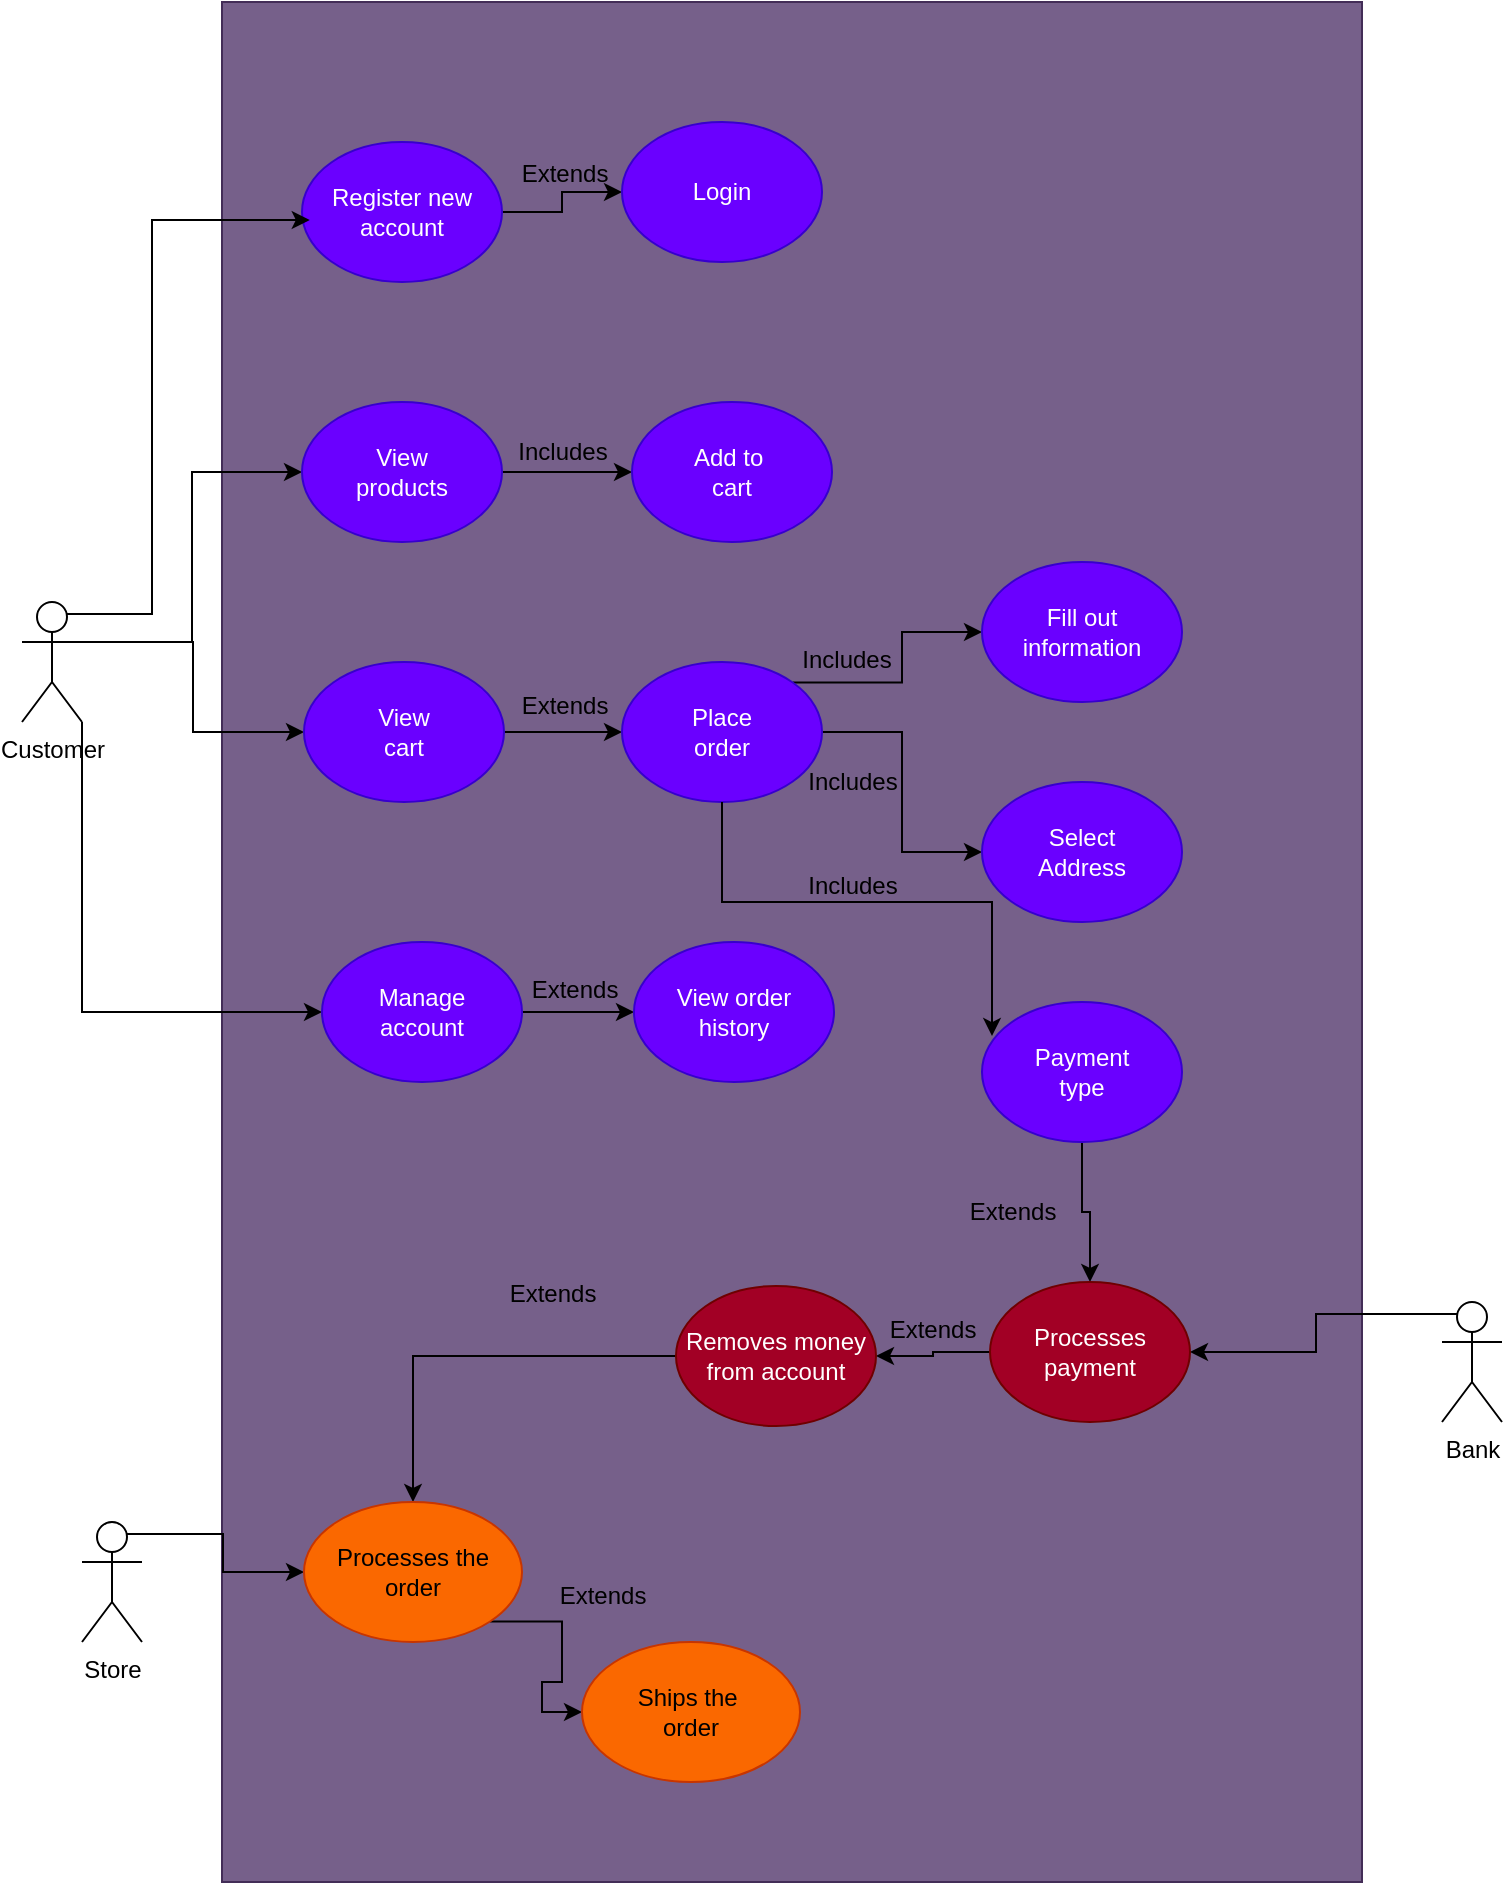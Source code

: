 <mxfile version="24.7.17">
  <diagram name="Page-1" id="F31AsnWn1HlUa26QjGf0">
    <mxGraphModel dx="880" dy="572" grid="1" gridSize="10" guides="1" tooltips="1" connect="1" arrows="1" fold="1" page="1" pageScale="1" pageWidth="850" pageHeight="1100" math="0" shadow="0">
      <root>
        <mxCell id="0" />
        <mxCell id="1" parent="0" />
        <mxCell id="ndfhfh2HmXfMCHbsn1Jg-13" value="" style="rounded=0;whiteSpace=wrap;html=1;fillColor=#76608a;fontColor=#ffffff;strokeColor=#432D57;" vertex="1" parent="1">
          <mxGeometry x="170" y="40" width="570" height="940" as="geometry" />
        </mxCell>
        <mxCell id="ndfhfh2HmXfMCHbsn1Jg-36" style="edgeStyle=orthogonalEdgeStyle;rounded=0;orthogonalLoop=1;jettySize=auto;html=1;exitX=1;exitY=0.333;exitDx=0;exitDy=0;exitPerimeter=0;entryX=0;entryY=0.5;entryDx=0;entryDy=0;" edge="1" parent="1" source="ndfhfh2HmXfMCHbsn1Jg-1" target="ndfhfh2HmXfMCHbsn1Jg-16">
          <mxGeometry relative="1" as="geometry" />
        </mxCell>
        <mxCell id="ndfhfh2HmXfMCHbsn1Jg-39" style="edgeStyle=orthogonalEdgeStyle;rounded=0;orthogonalLoop=1;jettySize=auto;html=1;exitX=1;exitY=0.333;exitDx=0;exitDy=0;exitPerimeter=0;" edge="1" parent="1" source="ndfhfh2HmXfMCHbsn1Jg-1" target="ndfhfh2HmXfMCHbsn1Jg-17">
          <mxGeometry relative="1" as="geometry" />
        </mxCell>
        <mxCell id="ndfhfh2HmXfMCHbsn1Jg-43" style="edgeStyle=orthogonalEdgeStyle;rounded=0;orthogonalLoop=1;jettySize=auto;html=1;exitX=1;exitY=1;exitDx=0;exitDy=0;exitPerimeter=0;entryX=0;entryY=0.5;entryDx=0;entryDy=0;" edge="1" parent="1" source="ndfhfh2HmXfMCHbsn1Jg-1" target="ndfhfh2HmXfMCHbsn1Jg-26">
          <mxGeometry relative="1" as="geometry" />
        </mxCell>
        <mxCell id="ndfhfh2HmXfMCHbsn1Jg-1" value="Customer" style="shape=umlActor;verticalLabelPosition=bottom;verticalAlign=top;html=1;outlineConnect=0;" vertex="1" parent="1">
          <mxGeometry x="70" y="340" width="30" height="60" as="geometry" />
        </mxCell>
        <mxCell id="ndfhfh2HmXfMCHbsn1Jg-33" style="edgeStyle=orthogonalEdgeStyle;rounded=0;orthogonalLoop=1;jettySize=auto;html=1;exitX=1;exitY=0.5;exitDx=0;exitDy=0;" edge="1" parent="1" source="ndfhfh2HmXfMCHbsn1Jg-14" target="ndfhfh2HmXfMCHbsn1Jg-15">
          <mxGeometry relative="1" as="geometry" />
        </mxCell>
        <mxCell id="ndfhfh2HmXfMCHbsn1Jg-14" value="Register new&lt;div&gt;account&lt;/div&gt;" style="ellipse;whiteSpace=wrap;html=1;fillColor=#6a00ff;fontColor=#ffffff;strokeColor=#3700CC;" vertex="1" parent="1">
          <mxGeometry x="210" y="110" width="100" height="70" as="geometry" />
        </mxCell>
        <mxCell id="ndfhfh2HmXfMCHbsn1Jg-15" value="Login" style="ellipse;whiteSpace=wrap;html=1;fillColor=#6a00ff;fontColor=#ffffff;strokeColor=#3700CC;" vertex="1" parent="1">
          <mxGeometry x="370" y="100" width="100" height="70" as="geometry" />
        </mxCell>
        <mxCell id="ndfhfh2HmXfMCHbsn1Jg-37" style="edgeStyle=orthogonalEdgeStyle;rounded=0;orthogonalLoop=1;jettySize=auto;html=1;exitX=1;exitY=0.5;exitDx=0;exitDy=0;entryX=0;entryY=0.5;entryDx=0;entryDy=0;" edge="1" parent="1" source="ndfhfh2HmXfMCHbsn1Jg-16" target="ndfhfh2HmXfMCHbsn1Jg-18">
          <mxGeometry relative="1" as="geometry" />
        </mxCell>
        <mxCell id="ndfhfh2HmXfMCHbsn1Jg-16" value="View&lt;div&gt;products&lt;/div&gt;" style="ellipse;whiteSpace=wrap;html=1;fillColor=#6a00ff;fontColor=#ffffff;strokeColor=#3700CC;" vertex="1" parent="1">
          <mxGeometry x="210" y="240" width="100" height="70" as="geometry" />
        </mxCell>
        <mxCell id="ndfhfh2HmXfMCHbsn1Jg-40" style="edgeStyle=orthogonalEdgeStyle;rounded=0;orthogonalLoop=1;jettySize=auto;html=1;exitX=1;exitY=0.5;exitDx=0;exitDy=0;" edge="1" parent="1" source="ndfhfh2HmXfMCHbsn1Jg-17" target="ndfhfh2HmXfMCHbsn1Jg-19">
          <mxGeometry relative="1" as="geometry" />
        </mxCell>
        <mxCell id="ndfhfh2HmXfMCHbsn1Jg-17" value="View&lt;div&gt;cart&lt;/div&gt;" style="ellipse;whiteSpace=wrap;html=1;fillColor=#6a00ff;fontColor=#ffffff;strokeColor=#3700CC;" vertex="1" parent="1">
          <mxGeometry x="211" y="370" width="100" height="70" as="geometry" />
        </mxCell>
        <mxCell id="ndfhfh2HmXfMCHbsn1Jg-18" value="Add to&amp;nbsp;&lt;div&gt;cart&lt;/div&gt;" style="ellipse;whiteSpace=wrap;html=1;fillColor=#6a00ff;fontColor=#ffffff;strokeColor=#3700CC;" vertex="1" parent="1">
          <mxGeometry x="375" y="240" width="100" height="70" as="geometry" />
        </mxCell>
        <mxCell id="ndfhfh2HmXfMCHbsn1Jg-46" value="" style="edgeStyle=orthogonalEdgeStyle;rounded=0;orthogonalLoop=1;jettySize=auto;html=1;" edge="1" parent="1" source="ndfhfh2HmXfMCHbsn1Jg-19" target="ndfhfh2HmXfMCHbsn1Jg-21">
          <mxGeometry relative="1" as="geometry" />
        </mxCell>
        <mxCell id="ndfhfh2HmXfMCHbsn1Jg-47" style="edgeStyle=orthogonalEdgeStyle;rounded=0;orthogonalLoop=1;jettySize=auto;html=1;exitX=1;exitY=0;exitDx=0;exitDy=0;" edge="1" parent="1" source="ndfhfh2HmXfMCHbsn1Jg-19" target="ndfhfh2HmXfMCHbsn1Jg-20">
          <mxGeometry relative="1" as="geometry" />
        </mxCell>
        <mxCell id="ndfhfh2HmXfMCHbsn1Jg-19" value="Place&lt;div&gt;order&lt;/div&gt;" style="ellipse;whiteSpace=wrap;html=1;fillColor=#6a00ff;fontColor=#ffffff;strokeColor=#3700CC;" vertex="1" parent="1">
          <mxGeometry x="370" y="370" width="100" height="70" as="geometry" />
        </mxCell>
        <mxCell id="ndfhfh2HmXfMCHbsn1Jg-20" value="Fill out&lt;div&gt;information&lt;/div&gt;" style="ellipse;whiteSpace=wrap;html=1;fillColor=#6a00ff;fontColor=#ffffff;strokeColor=#3700CC;" vertex="1" parent="1">
          <mxGeometry x="550" y="320" width="100" height="70" as="geometry" />
        </mxCell>
        <mxCell id="ndfhfh2HmXfMCHbsn1Jg-21" value="Select&lt;div&gt;Address&lt;/div&gt;" style="ellipse;whiteSpace=wrap;html=1;fillColor=#6a00ff;fontColor=#ffffff;strokeColor=#3700CC;" vertex="1" parent="1">
          <mxGeometry x="550" y="430" width="100" height="70" as="geometry" />
        </mxCell>
        <mxCell id="ndfhfh2HmXfMCHbsn1Jg-59" style="edgeStyle=orthogonalEdgeStyle;rounded=0;orthogonalLoop=1;jettySize=auto;html=1;exitX=0.5;exitY=1;exitDx=0;exitDy=0;entryX=0.5;entryY=0;entryDx=0;entryDy=0;" edge="1" parent="1" source="ndfhfh2HmXfMCHbsn1Jg-22" target="ndfhfh2HmXfMCHbsn1Jg-55">
          <mxGeometry relative="1" as="geometry" />
        </mxCell>
        <mxCell id="ndfhfh2HmXfMCHbsn1Jg-22" value="Payment&lt;div&gt;type&lt;/div&gt;" style="ellipse;whiteSpace=wrap;html=1;fillColor=#6a00ff;fontColor=#ffffff;strokeColor=#3700CC;" vertex="1" parent="1">
          <mxGeometry x="550" y="540" width="100" height="70" as="geometry" />
        </mxCell>
        <mxCell id="ndfhfh2HmXfMCHbsn1Jg-44" style="edgeStyle=orthogonalEdgeStyle;rounded=0;orthogonalLoop=1;jettySize=auto;html=1;exitX=1;exitY=0.5;exitDx=0;exitDy=0;entryX=0;entryY=0.5;entryDx=0;entryDy=0;" edge="1" parent="1" source="ndfhfh2HmXfMCHbsn1Jg-26" target="ndfhfh2HmXfMCHbsn1Jg-27">
          <mxGeometry relative="1" as="geometry" />
        </mxCell>
        <mxCell id="ndfhfh2HmXfMCHbsn1Jg-26" value="Manage&lt;div&gt;account&lt;span style=&quot;color: rgba(0, 0, 0, 0); font-family: monospace; font-size: 0px; text-align: start; text-wrap: nowrap; background-color: initial;&quot;&gt;%3CmxGraphModel%3E%3Croot%3E%3CmxCell%20id%3D%220%22%2F%3E%3CmxCell%20id%3D%221%22%20parent%3D%220%22%2F%3E%3CmxCell%20id%3D%222%22%20value%3D%22Place%26lt%3Bdiv%26gt%3Border%26lt%3B%2Fdiv%26gt%3B%22%20style%3D%22ellipse%3BwhiteSpace%3Dwrap%3Bhtml%3D1%3BfillColor%3D%236a00ff%3BfontColor%3D%23ffffff%3BstrokeColor%3D%233700CC%3B%22%20vertex%3D%221%22%20parent%3D%221%22%3E%3CmxGeometry%20x%3D%22220%22%20y%3D%22510%22%20width%3D%22100%22%20height%3D%2270%22%20as%3D%22geometry%22%2F%3E%3C%2FmxCell%3E%3C%2Froot%3E%3C%2FmxGraphModel%3E&lt;/span&gt;&lt;/div&gt;" style="ellipse;whiteSpace=wrap;html=1;fillColor=#6a00ff;fontColor=#ffffff;strokeColor=#3700CC;" vertex="1" parent="1">
          <mxGeometry x="220" y="510" width="100" height="70" as="geometry" />
        </mxCell>
        <mxCell id="ndfhfh2HmXfMCHbsn1Jg-27" value="View order&lt;div&gt;history&lt;/div&gt;" style="ellipse;whiteSpace=wrap;html=1;fillColor=#6a00ff;fontColor=#ffffff;strokeColor=#3700CC;" vertex="1" parent="1">
          <mxGeometry x="376" y="510" width="100" height="70" as="geometry" />
        </mxCell>
        <mxCell id="ndfhfh2HmXfMCHbsn1Jg-66" style="edgeStyle=orthogonalEdgeStyle;rounded=0;orthogonalLoop=1;jettySize=auto;html=1;exitX=0.75;exitY=0.1;exitDx=0;exitDy=0;exitPerimeter=0;entryX=0;entryY=0.5;entryDx=0;entryDy=0;" edge="1" parent="1" source="ndfhfh2HmXfMCHbsn1Jg-28" target="ndfhfh2HmXfMCHbsn1Jg-64">
          <mxGeometry relative="1" as="geometry" />
        </mxCell>
        <mxCell id="ndfhfh2HmXfMCHbsn1Jg-28" value="Store" style="shape=umlActor;verticalLabelPosition=bottom;verticalAlign=top;html=1;outlineConnect=0;" vertex="1" parent="1">
          <mxGeometry x="100" y="800" width="30" height="60" as="geometry" />
        </mxCell>
        <mxCell id="ndfhfh2HmXfMCHbsn1Jg-60" style="edgeStyle=orthogonalEdgeStyle;rounded=0;orthogonalLoop=1;jettySize=auto;html=1;exitX=0.25;exitY=0.1;exitDx=0;exitDy=0;exitPerimeter=0;" edge="1" parent="1" source="ndfhfh2HmXfMCHbsn1Jg-29" target="ndfhfh2HmXfMCHbsn1Jg-55">
          <mxGeometry relative="1" as="geometry" />
        </mxCell>
        <mxCell id="ndfhfh2HmXfMCHbsn1Jg-29" value="Bank" style="shape=umlActor;verticalLabelPosition=bottom;verticalAlign=top;html=1;outlineConnect=0;" vertex="1" parent="1">
          <mxGeometry x="780" y="690" width="30" height="60" as="geometry" />
        </mxCell>
        <mxCell id="ndfhfh2HmXfMCHbsn1Jg-32" style="edgeStyle=orthogonalEdgeStyle;rounded=0;orthogonalLoop=1;jettySize=auto;html=1;exitX=0.75;exitY=0.1;exitDx=0;exitDy=0;exitPerimeter=0;entryX=0.077;entryY=0.116;entryDx=0;entryDy=0;entryPerimeter=0;" edge="1" parent="1" source="ndfhfh2HmXfMCHbsn1Jg-1" target="ndfhfh2HmXfMCHbsn1Jg-13">
          <mxGeometry relative="1" as="geometry" />
        </mxCell>
        <mxCell id="ndfhfh2HmXfMCHbsn1Jg-34" value="Extends" style="text;html=1;align=center;verticalAlign=middle;resizable=0;points=[];autosize=1;strokeColor=none;fillColor=none;" vertex="1" parent="1">
          <mxGeometry x="306" y="111" width="70" height="30" as="geometry" />
        </mxCell>
        <mxCell id="ndfhfh2HmXfMCHbsn1Jg-38" value="Includes" style="text;html=1;align=center;verticalAlign=middle;resizable=0;points=[];autosize=1;strokeColor=none;fillColor=none;" vertex="1" parent="1">
          <mxGeometry x="305" y="250" width="70" height="30" as="geometry" />
        </mxCell>
        <mxCell id="ndfhfh2HmXfMCHbsn1Jg-41" value="Extends" style="text;html=1;align=center;verticalAlign=middle;resizable=0;points=[];autosize=1;strokeColor=none;fillColor=none;" vertex="1" parent="1">
          <mxGeometry x="306" y="377" width="70" height="30" as="geometry" />
        </mxCell>
        <mxCell id="ndfhfh2HmXfMCHbsn1Jg-45" value="Extends" style="text;html=1;align=center;verticalAlign=middle;resizable=0;points=[];autosize=1;strokeColor=none;fillColor=none;" vertex="1" parent="1">
          <mxGeometry x="311" y="519" width="70" height="30" as="geometry" />
        </mxCell>
        <mxCell id="ndfhfh2HmXfMCHbsn1Jg-49" style="edgeStyle=orthogonalEdgeStyle;rounded=0;orthogonalLoop=1;jettySize=auto;html=1;exitX=0.5;exitY=1;exitDx=0;exitDy=0;entryX=0.05;entryY=0.243;entryDx=0;entryDy=0;entryPerimeter=0;" edge="1" parent="1" source="ndfhfh2HmXfMCHbsn1Jg-19" target="ndfhfh2HmXfMCHbsn1Jg-22">
          <mxGeometry relative="1" as="geometry" />
        </mxCell>
        <mxCell id="ndfhfh2HmXfMCHbsn1Jg-50" value="Includes" style="text;html=1;align=center;verticalAlign=middle;resizable=0;points=[];autosize=1;strokeColor=none;fillColor=none;" vertex="1" parent="1">
          <mxGeometry x="447" y="354" width="70" height="30" as="geometry" />
        </mxCell>
        <mxCell id="ndfhfh2HmXfMCHbsn1Jg-51" value="Includes" style="text;html=1;align=center;verticalAlign=middle;resizable=0;points=[];autosize=1;strokeColor=none;fillColor=none;" vertex="1" parent="1">
          <mxGeometry x="450" y="415" width="70" height="30" as="geometry" />
        </mxCell>
        <mxCell id="ndfhfh2HmXfMCHbsn1Jg-52" value="Includes" style="text;html=1;align=center;verticalAlign=middle;resizable=0;points=[];autosize=1;strokeColor=none;fillColor=none;" vertex="1" parent="1">
          <mxGeometry x="450" y="467" width="70" height="30" as="geometry" />
        </mxCell>
        <mxCell id="ndfhfh2HmXfMCHbsn1Jg-61" style="edgeStyle=orthogonalEdgeStyle;rounded=0;orthogonalLoop=1;jettySize=auto;html=1;exitX=0;exitY=0.5;exitDx=0;exitDy=0;entryX=1;entryY=0.5;entryDx=0;entryDy=0;" edge="1" parent="1" source="ndfhfh2HmXfMCHbsn1Jg-55" target="ndfhfh2HmXfMCHbsn1Jg-58">
          <mxGeometry relative="1" as="geometry" />
        </mxCell>
        <mxCell id="ndfhfh2HmXfMCHbsn1Jg-55" value="Processes&lt;div&gt;payment&lt;/div&gt;" style="ellipse;whiteSpace=wrap;html=1;fillColor=#a20025;fontColor=#ffffff;strokeColor=#6F0000;" vertex="1" parent="1">
          <mxGeometry x="554" y="680" width="100" height="70" as="geometry" />
        </mxCell>
        <mxCell id="ndfhfh2HmXfMCHbsn1Jg-69" style="edgeStyle=orthogonalEdgeStyle;rounded=0;orthogonalLoop=1;jettySize=auto;html=1;exitX=0;exitY=0.5;exitDx=0;exitDy=0;entryX=0.5;entryY=0;entryDx=0;entryDy=0;" edge="1" parent="1" source="ndfhfh2HmXfMCHbsn1Jg-58" target="ndfhfh2HmXfMCHbsn1Jg-64">
          <mxGeometry relative="1" as="geometry" />
        </mxCell>
        <mxCell id="ndfhfh2HmXfMCHbsn1Jg-58" value="Removes money&lt;div&gt;from account&lt;/div&gt;" style="ellipse;whiteSpace=wrap;html=1;fillColor=#a20025;fontColor=#ffffff;strokeColor=#6F0000;" vertex="1" parent="1">
          <mxGeometry x="397" y="682" width="100" height="70" as="geometry" />
        </mxCell>
        <mxCell id="ndfhfh2HmXfMCHbsn1Jg-62" value="Extends" style="text;html=1;align=center;verticalAlign=middle;resizable=0;points=[];autosize=1;strokeColor=none;fillColor=none;" vertex="1" parent="1">
          <mxGeometry x="490" y="689" width="70" height="30" as="geometry" />
        </mxCell>
        <mxCell id="ndfhfh2HmXfMCHbsn1Jg-63" value="Extends" style="text;html=1;align=center;verticalAlign=middle;resizable=0;points=[];autosize=1;strokeColor=none;fillColor=none;" vertex="1" parent="1">
          <mxGeometry x="530" y="630" width="70" height="30" as="geometry" />
        </mxCell>
        <mxCell id="ndfhfh2HmXfMCHbsn1Jg-67" style="edgeStyle=orthogonalEdgeStyle;rounded=0;orthogonalLoop=1;jettySize=auto;html=1;exitX=1;exitY=1;exitDx=0;exitDy=0;entryX=0;entryY=0.5;entryDx=0;entryDy=0;" edge="1" parent="1" source="ndfhfh2HmXfMCHbsn1Jg-64" target="ndfhfh2HmXfMCHbsn1Jg-65">
          <mxGeometry relative="1" as="geometry" />
        </mxCell>
        <mxCell id="ndfhfh2HmXfMCHbsn1Jg-64" value="Processes the&lt;div&gt;order&lt;/div&gt;" style="ellipse;whiteSpace=wrap;html=1;fillColor=#fa6800;fontColor=#000000;strokeColor=#C73500;" vertex="1" parent="1">
          <mxGeometry x="211" y="790" width="109" height="70" as="geometry" />
        </mxCell>
        <mxCell id="ndfhfh2HmXfMCHbsn1Jg-65" value="Ships the&amp;nbsp;&lt;div&gt;order&lt;/div&gt;" style="ellipse;whiteSpace=wrap;html=1;fillColor=#fa6800;fontColor=#000000;strokeColor=#C73500;" vertex="1" parent="1">
          <mxGeometry x="350" y="860" width="109" height="70" as="geometry" />
        </mxCell>
        <mxCell id="ndfhfh2HmXfMCHbsn1Jg-68" value="Extends" style="text;html=1;align=center;verticalAlign=middle;resizable=0;points=[];autosize=1;strokeColor=none;fillColor=none;" vertex="1" parent="1">
          <mxGeometry x="325" y="822" width="70" height="30" as="geometry" />
        </mxCell>
        <mxCell id="ndfhfh2HmXfMCHbsn1Jg-70" value="Extends" style="text;html=1;align=center;verticalAlign=middle;resizable=0;points=[];autosize=1;strokeColor=none;fillColor=none;" vertex="1" parent="1">
          <mxGeometry x="300" y="671" width="70" height="30" as="geometry" />
        </mxCell>
      </root>
    </mxGraphModel>
  </diagram>
</mxfile>
